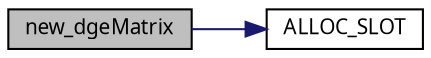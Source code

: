 digraph G
{
  edge [fontname="FreeSans.ttf",fontsize=10,labelfontname="FreeSans.ttf",labelfontsize=10];
  node [fontname="FreeSans.ttf",fontsize=10,shape=record];
  rankdir=LR;
  Node1 [label="new_dgeMatrix",height=0.2,width=0.4,color="black", fillcolor="grey75", style="filled" fontcolor="black"];
  Node1 -> Node2 [color="midnightblue",fontsize=10,style="solid",fontname="FreeSans.ttf"];
  Node2 [label="ALLOC_SLOT",height=0.2,width=0.4,color="black", fillcolor="white", style="filled",URL="$Mutils_8h.html#f7f59236ca18ab52131cf71f4a7b0786",tooltip="Allocate an SEXP of given type and length, assign it as slot nm in the object, and..."];
}
